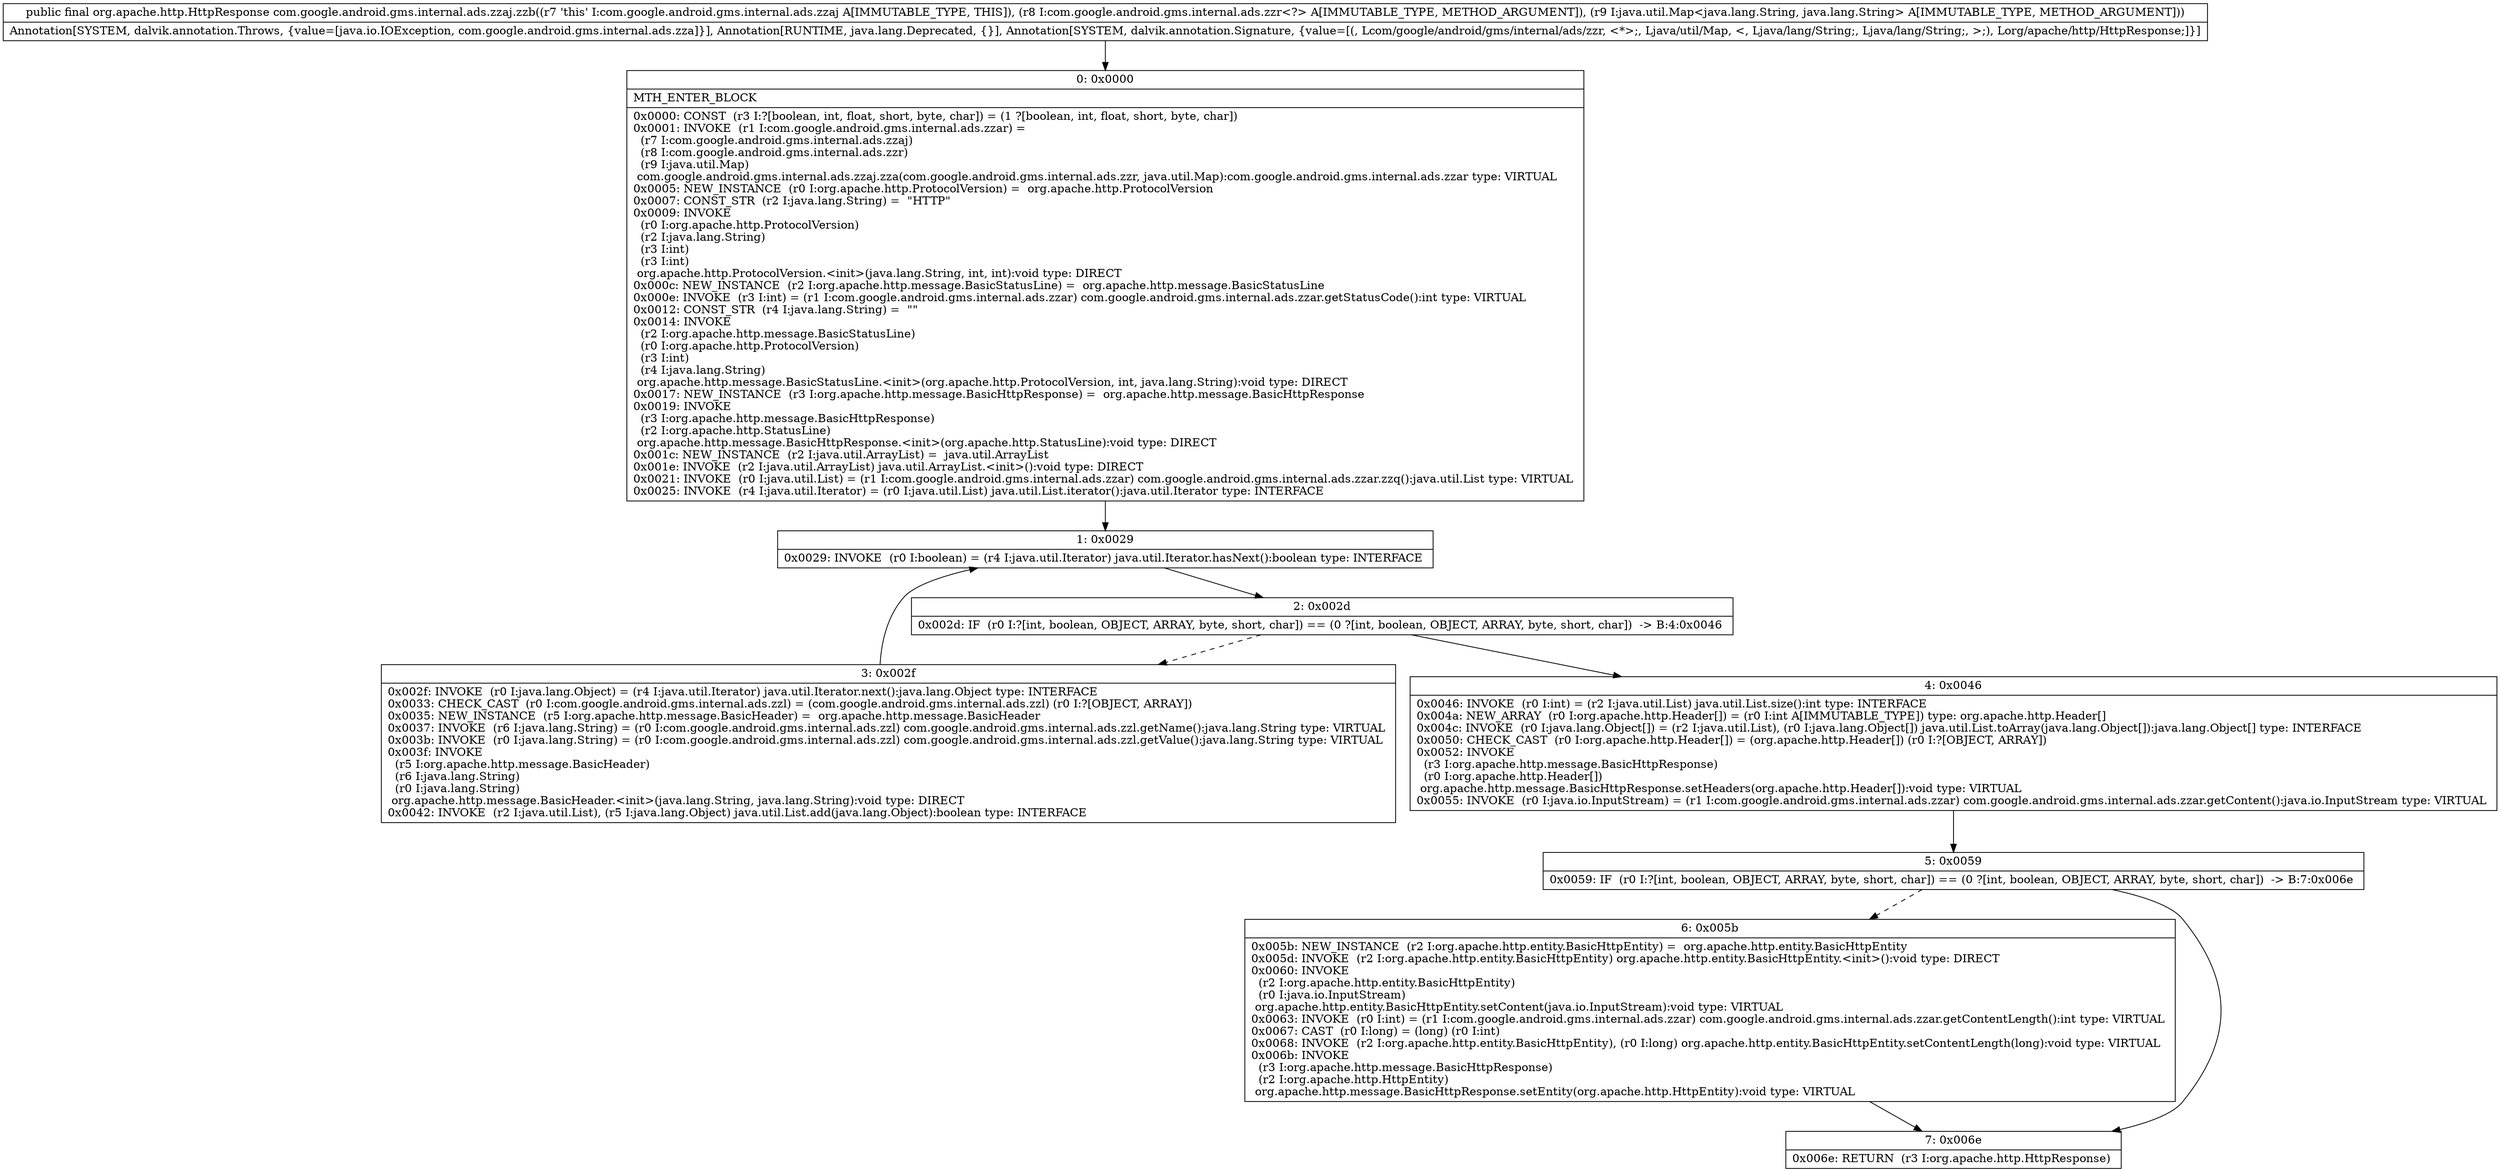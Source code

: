 digraph "CFG forcom.google.android.gms.internal.ads.zzaj.zzb(Lcom\/google\/android\/gms\/internal\/ads\/zzr;Ljava\/util\/Map;)Lorg\/apache\/http\/HttpResponse;" {
Node_0 [shape=record,label="{0\:\ 0x0000|MTH_ENTER_BLOCK\l|0x0000: CONST  (r3 I:?[boolean, int, float, short, byte, char]) = (1 ?[boolean, int, float, short, byte, char]) \l0x0001: INVOKE  (r1 I:com.google.android.gms.internal.ads.zzar) = \l  (r7 I:com.google.android.gms.internal.ads.zzaj)\l  (r8 I:com.google.android.gms.internal.ads.zzr)\l  (r9 I:java.util.Map)\l com.google.android.gms.internal.ads.zzaj.zza(com.google.android.gms.internal.ads.zzr, java.util.Map):com.google.android.gms.internal.ads.zzar type: VIRTUAL \l0x0005: NEW_INSTANCE  (r0 I:org.apache.http.ProtocolVersion) =  org.apache.http.ProtocolVersion \l0x0007: CONST_STR  (r2 I:java.lang.String) =  \"HTTP\" \l0x0009: INVOKE  \l  (r0 I:org.apache.http.ProtocolVersion)\l  (r2 I:java.lang.String)\l  (r3 I:int)\l  (r3 I:int)\l org.apache.http.ProtocolVersion.\<init\>(java.lang.String, int, int):void type: DIRECT \l0x000c: NEW_INSTANCE  (r2 I:org.apache.http.message.BasicStatusLine) =  org.apache.http.message.BasicStatusLine \l0x000e: INVOKE  (r3 I:int) = (r1 I:com.google.android.gms.internal.ads.zzar) com.google.android.gms.internal.ads.zzar.getStatusCode():int type: VIRTUAL \l0x0012: CONST_STR  (r4 I:java.lang.String) =  \"\" \l0x0014: INVOKE  \l  (r2 I:org.apache.http.message.BasicStatusLine)\l  (r0 I:org.apache.http.ProtocolVersion)\l  (r3 I:int)\l  (r4 I:java.lang.String)\l org.apache.http.message.BasicStatusLine.\<init\>(org.apache.http.ProtocolVersion, int, java.lang.String):void type: DIRECT \l0x0017: NEW_INSTANCE  (r3 I:org.apache.http.message.BasicHttpResponse) =  org.apache.http.message.BasicHttpResponse \l0x0019: INVOKE  \l  (r3 I:org.apache.http.message.BasicHttpResponse)\l  (r2 I:org.apache.http.StatusLine)\l org.apache.http.message.BasicHttpResponse.\<init\>(org.apache.http.StatusLine):void type: DIRECT \l0x001c: NEW_INSTANCE  (r2 I:java.util.ArrayList) =  java.util.ArrayList \l0x001e: INVOKE  (r2 I:java.util.ArrayList) java.util.ArrayList.\<init\>():void type: DIRECT \l0x0021: INVOKE  (r0 I:java.util.List) = (r1 I:com.google.android.gms.internal.ads.zzar) com.google.android.gms.internal.ads.zzar.zzq():java.util.List type: VIRTUAL \l0x0025: INVOKE  (r4 I:java.util.Iterator) = (r0 I:java.util.List) java.util.List.iterator():java.util.Iterator type: INTERFACE \l}"];
Node_1 [shape=record,label="{1\:\ 0x0029|0x0029: INVOKE  (r0 I:boolean) = (r4 I:java.util.Iterator) java.util.Iterator.hasNext():boolean type: INTERFACE \l}"];
Node_2 [shape=record,label="{2\:\ 0x002d|0x002d: IF  (r0 I:?[int, boolean, OBJECT, ARRAY, byte, short, char]) == (0 ?[int, boolean, OBJECT, ARRAY, byte, short, char])  \-\> B:4:0x0046 \l}"];
Node_3 [shape=record,label="{3\:\ 0x002f|0x002f: INVOKE  (r0 I:java.lang.Object) = (r4 I:java.util.Iterator) java.util.Iterator.next():java.lang.Object type: INTERFACE \l0x0033: CHECK_CAST  (r0 I:com.google.android.gms.internal.ads.zzl) = (com.google.android.gms.internal.ads.zzl) (r0 I:?[OBJECT, ARRAY]) \l0x0035: NEW_INSTANCE  (r5 I:org.apache.http.message.BasicHeader) =  org.apache.http.message.BasicHeader \l0x0037: INVOKE  (r6 I:java.lang.String) = (r0 I:com.google.android.gms.internal.ads.zzl) com.google.android.gms.internal.ads.zzl.getName():java.lang.String type: VIRTUAL \l0x003b: INVOKE  (r0 I:java.lang.String) = (r0 I:com.google.android.gms.internal.ads.zzl) com.google.android.gms.internal.ads.zzl.getValue():java.lang.String type: VIRTUAL \l0x003f: INVOKE  \l  (r5 I:org.apache.http.message.BasicHeader)\l  (r6 I:java.lang.String)\l  (r0 I:java.lang.String)\l org.apache.http.message.BasicHeader.\<init\>(java.lang.String, java.lang.String):void type: DIRECT \l0x0042: INVOKE  (r2 I:java.util.List), (r5 I:java.lang.Object) java.util.List.add(java.lang.Object):boolean type: INTERFACE \l}"];
Node_4 [shape=record,label="{4\:\ 0x0046|0x0046: INVOKE  (r0 I:int) = (r2 I:java.util.List) java.util.List.size():int type: INTERFACE \l0x004a: NEW_ARRAY  (r0 I:org.apache.http.Header[]) = (r0 I:int A[IMMUTABLE_TYPE]) type: org.apache.http.Header[] \l0x004c: INVOKE  (r0 I:java.lang.Object[]) = (r2 I:java.util.List), (r0 I:java.lang.Object[]) java.util.List.toArray(java.lang.Object[]):java.lang.Object[] type: INTERFACE \l0x0050: CHECK_CAST  (r0 I:org.apache.http.Header[]) = (org.apache.http.Header[]) (r0 I:?[OBJECT, ARRAY]) \l0x0052: INVOKE  \l  (r3 I:org.apache.http.message.BasicHttpResponse)\l  (r0 I:org.apache.http.Header[])\l org.apache.http.message.BasicHttpResponse.setHeaders(org.apache.http.Header[]):void type: VIRTUAL \l0x0055: INVOKE  (r0 I:java.io.InputStream) = (r1 I:com.google.android.gms.internal.ads.zzar) com.google.android.gms.internal.ads.zzar.getContent():java.io.InputStream type: VIRTUAL \l}"];
Node_5 [shape=record,label="{5\:\ 0x0059|0x0059: IF  (r0 I:?[int, boolean, OBJECT, ARRAY, byte, short, char]) == (0 ?[int, boolean, OBJECT, ARRAY, byte, short, char])  \-\> B:7:0x006e \l}"];
Node_6 [shape=record,label="{6\:\ 0x005b|0x005b: NEW_INSTANCE  (r2 I:org.apache.http.entity.BasicHttpEntity) =  org.apache.http.entity.BasicHttpEntity \l0x005d: INVOKE  (r2 I:org.apache.http.entity.BasicHttpEntity) org.apache.http.entity.BasicHttpEntity.\<init\>():void type: DIRECT \l0x0060: INVOKE  \l  (r2 I:org.apache.http.entity.BasicHttpEntity)\l  (r0 I:java.io.InputStream)\l org.apache.http.entity.BasicHttpEntity.setContent(java.io.InputStream):void type: VIRTUAL \l0x0063: INVOKE  (r0 I:int) = (r1 I:com.google.android.gms.internal.ads.zzar) com.google.android.gms.internal.ads.zzar.getContentLength():int type: VIRTUAL \l0x0067: CAST  (r0 I:long) = (long) (r0 I:int) \l0x0068: INVOKE  (r2 I:org.apache.http.entity.BasicHttpEntity), (r0 I:long) org.apache.http.entity.BasicHttpEntity.setContentLength(long):void type: VIRTUAL \l0x006b: INVOKE  \l  (r3 I:org.apache.http.message.BasicHttpResponse)\l  (r2 I:org.apache.http.HttpEntity)\l org.apache.http.message.BasicHttpResponse.setEntity(org.apache.http.HttpEntity):void type: VIRTUAL \l}"];
Node_7 [shape=record,label="{7\:\ 0x006e|0x006e: RETURN  (r3 I:org.apache.http.HttpResponse) \l}"];
MethodNode[shape=record,label="{public final org.apache.http.HttpResponse com.google.android.gms.internal.ads.zzaj.zzb((r7 'this' I:com.google.android.gms.internal.ads.zzaj A[IMMUTABLE_TYPE, THIS]), (r8 I:com.google.android.gms.internal.ads.zzr\<?\> A[IMMUTABLE_TYPE, METHOD_ARGUMENT]), (r9 I:java.util.Map\<java.lang.String, java.lang.String\> A[IMMUTABLE_TYPE, METHOD_ARGUMENT]))  | Annotation[SYSTEM, dalvik.annotation.Throws, \{value=[java.io.IOException, com.google.android.gms.internal.ads.zza]\}], Annotation[RUNTIME, java.lang.Deprecated, \{\}], Annotation[SYSTEM, dalvik.annotation.Signature, \{value=[(, Lcom\/google\/android\/gms\/internal\/ads\/zzr, \<*\>;, Ljava\/util\/Map, \<, Ljava\/lang\/String;, Ljava\/lang\/String;, \>;), Lorg\/apache\/http\/HttpResponse;]\}]\l}"];
MethodNode -> Node_0;
Node_0 -> Node_1;
Node_1 -> Node_2;
Node_2 -> Node_3[style=dashed];
Node_2 -> Node_4;
Node_3 -> Node_1;
Node_4 -> Node_5;
Node_5 -> Node_6[style=dashed];
Node_5 -> Node_7;
Node_6 -> Node_7;
}


